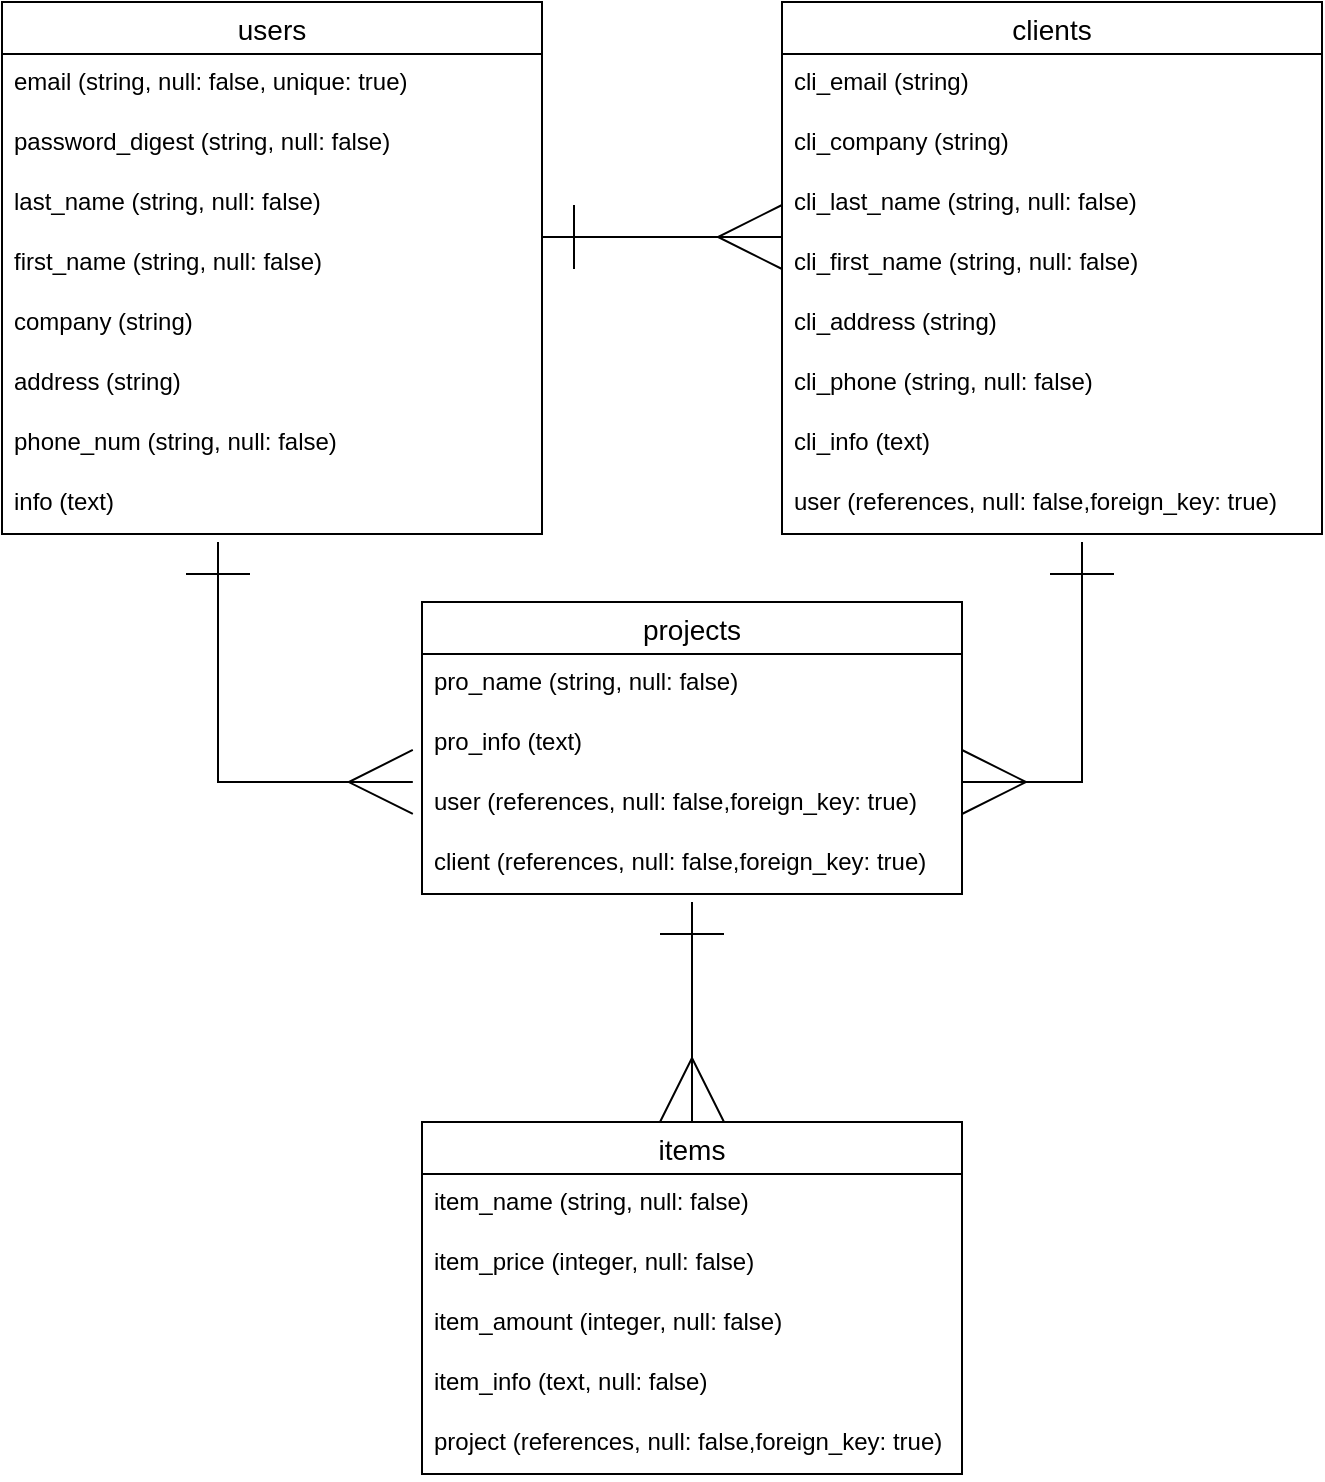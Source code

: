 <mxfile>
    <diagram id="WxAzYA_LUO64ZyQ45D3Q" name="ページ1">
        <mxGraphModel dx="645" dy="667" grid="1" gridSize="10" guides="1" tooltips="1" connect="1" arrows="1" fold="1" page="1" pageScale="1" pageWidth="827" pageHeight="1169" math="0" shadow="0">
            <root>
                <mxCell id="0"/>
                <mxCell id="1" parent="0"/>
                <mxCell id="2" value="users" style="swimlane;fontStyle=0;childLayout=stackLayout;horizontal=1;startSize=26;horizontalStack=0;resizeParent=1;resizeParentMax=0;resizeLast=0;collapsible=1;marginBottom=0;align=center;fontSize=14;" parent="1" vertex="1">
                    <mxGeometry x="60" y="50" width="270" height="266" as="geometry">
                        <mxRectangle x="70" y="170" width="70" height="26" as="alternateBounds"/>
                    </mxGeometry>
                </mxCell>
                <mxCell id="4" value="email (string, null: false, unique: true)" style="text;strokeColor=none;fillColor=none;spacingLeft=4;spacingRight=4;overflow=hidden;rotatable=0;points=[[0,0.5],[1,0.5]];portConstraint=eastwest;fontSize=12;" parent="2" vertex="1">
                    <mxGeometry y="26" width="270" height="30" as="geometry"/>
                </mxCell>
                <mxCell id="5" value="password_digest (string, null: false)" style="text;strokeColor=none;fillColor=none;spacingLeft=4;spacingRight=4;overflow=hidden;rotatable=0;points=[[0,0.5],[1,0.5]];portConstraint=eastwest;fontSize=12;" parent="2" vertex="1">
                    <mxGeometry y="56" width="270" height="30" as="geometry"/>
                </mxCell>
                <mxCell id="6" value="last_name (string, null: false)&#10;" style="text;strokeColor=none;fillColor=none;spacingLeft=4;spacingRight=4;overflow=hidden;rotatable=0;points=[[0,0.5],[1,0.5]];portConstraint=eastwest;fontSize=12;" parent="2" vertex="1">
                    <mxGeometry y="86" width="270" height="30" as="geometry"/>
                </mxCell>
                <mxCell id="9" value="first_name (string, null: false)" style="text;strokeColor=none;fillColor=none;spacingLeft=4;spacingRight=4;overflow=hidden;rotatable=0;points=[[0,0.5],[1,0.5]];portConstraint=eastwest;fontSize=12;" parent="2" vertex="1">
                    <mxGeometry y="116" width="270" height="30" as="geometry"/>
                </mxCell>
                <mxCell id="3" value="company (string)" style="text;strokeColor=none;fillColor=none;spacingLeft=4;spacingRight=4;overflow=hidden;rotatable=0;points=[[0,0.5],[1,0.5]];portConstraint=eastwest;fontSize=12;" parent="2" vertex="1">
                    <mxGeometry y="146" width="270" height="30" as="geometry"/>
                </mxCell>
                <mxCell id="11" value="address (string)" style="text;strokeColor=none;fillColor=none;spacingLeft=4;spacingRight=4;overflow=hidden;rotatable=0;points=[[0,0.5],[1,0.5]];portConstraint=eastwest;fontSize=12;" parent="2" vertex="1">
                    <mxGeometry y="176" width="270" height="30" as="geometry"/>
                </mxCell>
                <mxCell id="19" value="phone_num (string, null: false)" style="text;strokeColor=none;fillColor=none;spacingLeft=4;spacingRight=4;overflow=hidden;rotatable=0;points=[[0,0.5],[1,0.5]];portConstraint=eastwest;fontSize=12;" parent="2" vertex="1">
                    <mxGeometry y="206" width="270" height="30" as="geometry"/>
                </mxCell>
                <mxCell id="52" value="info (text)" style="text;strokeColor=none;fillColor=none;spacingLeft=4;spacingRight=4;overflow=hidden;rotatable=0;points=[[0,0.5],[1,0.5]];portConstraint=eastwest;fontSize=12;" parent="2" vertex="1">
                    <mxGeometry y="236" width="270" height="30" as="geometry"/>
                </mxCell>
                <mxCell id="12" value="clients" style="swimlane;fontStyle=0;childLayout=stackLayout;horizontal=1;startSize=26;horizontalStack=0;resizeParent=1;resizeParentMax=0;resizeLast=0;collapsible=1;marginBottom=0;align=center;fontSize=14;" parent="1" vertex="1">
                    <mxGeometry x="450" y="50" width="270" height="266" as="geometry">
                        <mxRectangle x="70" y="170" width="70" height="26" as="alternateBounds"/>
                    </mxGeometry>
                </mxCell>
                <mxCell id="13" value="cli_email (string)" style="text;strokeColor=none;fillColor=none;spacingLeft=4;spacingRight=4;overflow=hidden;rotatable=0;points=[[0,0.5],[1,0.5]];portConstraint=eastwest;fontSize=12;" parent="12" vertex="1">
                    <mxGeometry y="26" width="270" height="30" as="geometry"/>
                </mxCell>
                <mxCell id="15" value="cli_company (string)" style="text;strokeColor=none;fillColor=none;spacingLeft=4;spacingRight=4;overflow=hidden;rotatable=0;points=[[0,0.5],[1,0.5]];portConstraint=eastwest;fontSize=12;" parent="12" vertex="1">
                    <mxGeometry y="56" width="270" height="30" as="geometry"/>
                </mxCell>
                <mxCell id="16" value="cli_last_name (string, null: false)&#10;" style="text;strokeColor=none;fillColor=none;spacingLeft=4;spacingRight=4;overflow=hidden;rotatable=0;points=[[0,0.5],[1,0.5]];portConstraint=eastwest;fontSize=12;" parent="12" vertex="1">
                    <mxGeometry y="86" width="270" height="30" as="geometry"/>
                </mxCell>
                <mxCell id="60" value="cli_first_name (string, null: false)" style="text;strokeColor=none;fillColor=none;spacingLeft=4;spacingRight=4;overflow=hidden;rotatable=0;points=[[0,0.5],[1,0.5]];portConstraint=eastwest;fontSize=12;" parent="12" vertex="1">
                    <mxGeometry y="116" width="270" height="30" as="geometry"/>
                </mxCell>
                <mxCell id="18" value="cli_address (string)" style="text;strokeColor=none;fillColor=none;spacingLeft=4;spacingRight=4;overflow=hidden;rotatable=0;points=[[0,0.5],[1,0.5]];portConstraint=eastwest;fontSize=12;" parent="12" vertex="1">
                    <mxGeometry y="146" width="270" height="30" as="geometry"/>
                </mxCell>
                <mxCell id="36" value="cli_phone (string, null: false)" style="text;strokeColor=none;fillColor=none;spacingLeft=4;spacingRight=4;overflow=hidden;rotatable=0;points=[[0,0.5],[1,0.5]];portConstraint=eastwest;fontSize=12;" parent="12" vertex="1">
                    <mxGeometry y="176" width="270" height="30" as="geometry"/>
                </mxCell>
                <mxCell id="54" value="cli_info (text)" style="text;strokeColor=none;fillColor=none;spacingLeft=4;spacingRight=4;overflow=hidden;rotatable=0;points=[[0,0.5],[1,0.5]];portConstraint=eastwest;fontSize=12;" parent="12" vertex="1">
                    <mxGeometry y="206" width="270" height="30" as="geometry"/>
                </mxCell>
                <mxCell id="53" value="user (references, null: false,foreign_key: true)" style="text;strokeColor=none;fillColor=none;spacingLeft=4;spacingRight=4;overflow=hidden;rotatable=0;points=[[0,0.5],[1,0.5]];portConstraint=eastwest;fontSize=12;" parent="12" vertex="1">
                    <mxGeometry y="236" width="270" height="30" as="geometry"/>
                </mxCell>
                <mxCell id="20" value="" style="endArrow=ERmany;html=1;rounded=0;endFill=0;startSize=30;startArrow=ERone;startFill=0;endSize=30;exitX=1;exitY=0.5;exitDx=0;exitDy=0;entryX=0;entryY=0.5;entryDx=0;entryDy=0;" parent="1" edge="1">
                    <mxGeometry relative="1" as="geometry">
                        <mxPoint x="330" y="167.5" as="sourcePoint"/>
                        <mxPoint x="450" y="167.5" as="targetPoint"/>
                    </mxGeometry>
                </mxCell>
                <mxCell id="21" value="projects" style="swimlane;fontStyle=0;childLayout=stackLayout;horizontal=1;startSize=26;horizontalStack=0;resizeParent=1;resizeParentMax=0;resizeLast=0;collapsible=1;marginBottom=0;align=center;fontSize=14;" parent="1" vertex="1">
                    <mxGeometry x="270" y="350" width="270" height="146" as="geometry">
                        <mxRectangle x="70" y="170" width="70" height="26" as="alternateBounds"/>
                    </mxGeometry>
                </mxCell>
                <mxCell id="25" value="pro_name (string, null: false)" style="text;strokeColor=none;fillColor=none;spacingLeft=4;spacingRight=4;overflow=hidden;rotatable=0;points=[[0,0.5],[1,0.5]];portConstraint=eastwest;fontSize=12;" parent="21" vertex="1">
                    <mxGeometry y="26" width="270" height="30" as="geometry"/>
                </mxCell>
                <mxCell id="38" value="pro_info (text)" style="text;strokeColor=none;fillColor=none;spacingLeft=4;spacingRight=4;overflow=hidden;rotatable=0;points=[[0,0.5],[1,0.5]];portConstraint=eastwest;fontSize=12;" parent="21" vertex="1">
                    <mxGeometry y="56" width="270" height="30" as="geometry"/>
                </mxCell>
                <mxCell id="37" value="user (references, null: false,foreign_key: true)" style="text;strokeColor=none;fillColor=none;spacingLeft=4;spacingRight=4;overflow=hidden;rotatable=0;points=[[0,0.5],[1,0.5]];portConstraint=eastwest;fontSize=12;" parent="21" vertex="1">
                    <mxGeometry y="86" width="270" height="30" as="geometry"/>
                </mxCell>
                <mxCell id="61" value="client (references, null: false,foreign_key: true)" style="text;strokeColor=none;fillColor=none;spacingLeft=4;spacingRight=4;overflow=hidden;rotatable=0;points=[[0,0.5],[1,0.5]];portConstraint=eastwest;fontSize=12;" parent="21" vertex="1">
                    <mxGeometry y="116" width="270" height="30" as="geometry"/>
                </mxCell>
                <mxCell id="27" value="" style="endArrow=ERmany;html=1;rounded=0;endFill=0;startSize=30;startArrow=ERone;startFill=0;endSize=30;" parent="1" edge="1">
                    <mxGeometry relative="1" as="geometry">
                        <mxPoint x="600" y="320" as="sourcePoint"/>
                        <mxPoint x="540" y="440" as="targetPoint"/>
                        <Array as="points">
                            <mxPoint x="600" y="440"/>
                        </Array>
                    </mxGeometry>
                </mxCell>
                <mxCell id="29" value="" style="endArrow=ERmany;html=1;rounded=0;endFill=0;startSize=30;startArrow=ERone;startFill=0;endSize=30;entryX=-0.017;entryY=0.933;entryDx=0;entryDy=0;entryPerimeter=0;" parent="1" edge="1">
                    <mxGeometry relative="1" as="geometry">
                        <mxPoint x="168" y="320" as="sourcePoint"/>
                        <mxPoint x="265.41" y="439.99" as="targetPoint"/>
                        <Array as="points">
                            <mxPoint x="168" y="440"/>
                            <mxPoint x="240" y="440"/>
                            <mxPoint x="250" y="440"/>
                        </Array>
                    </mxGeometry>
                </mxCell>
                <mxCell id="42" value="items" style="swimlane;fontStyle=0;childLayout=stackLayout;horizontal=1;startSize=26;horizontalStack=0;resizeParent=1;resizeParentMax=0;resizeLast=0;collapsible=1;marginBottom=0;align=center;fontSize=14;" parent="1" vertex="1">
                    <mxGeometry x="270" y="610" width="270" height="176" as="geometry">
                        <mxRectangle x="70" y="170" width="70" height="26" as="alternateBounds"/>
                    </mxGeometry>
                </mxCell>
                <mxCell id="45" value="item_name (string, null: false)" style="text;strokeColor=none;fillColor=none;spacingLeft=4;spacingRight=4;overflow=hidden;rotatable=0;points=[[0,0.5],[1,0.5]];portConstraint=eastwest;fontSize=12;" parent="42" vertex="1">
                    <mxGeometry y="26" width="270" height="30" as="geometry"/>
                </mxCell>
                <mxCell id="46" value="item_price (integer, null: false)" style="text;strokeColor=none;fillColor=none;spacingLeft=4;spacingRight=4;overflow=hidden;rotatable=0;points=[[0,0.5],[1,0.5]];portConstraint=eastwest;fontSize=12;" parent="42" vertex="1">
                    <mxGeometry y="56" width="270" height="30" as="geometry"/>
                </mxCell>
                <mxCell id="51" value="item_amount (integer, null: false)" style="text;strokeColor=none;fillColor=none;spacingLeft=4;spacingRight=4;overflow=hidden;rotatable=0;points=[[0,0.5],[1,0.5]];portConstraint=eastwest;fontSize=12;" parent="42" vertex="1">
                    <mxGeometry y="86" width="270" height="30" as="geometry"/>
                </mxCell>
                <mxCell id="47" value="item_info (text, null: false)" style="text;strokeColor=none;fillColor=none;spacingLeft=4;spacingRight=4;overflow=hidden;rotatable=0;points=[[0,0.5],[1,0.5]];portConstraint=eastwest;fontSize=12;" parent="42" vertex="1">
                    <mxGeometry y="116" width="270" height="30" as="geometry"/>
                </mxCell>
                <mxCell id="48" value="project (references, null: false,foreign_key: true)" style="text;strokeColor=none;fillColor=none;spacingLeft=4;spacingRight=4;overflow=hidden;rotatable=0;points=[[0,0.5],[1,0.5]];portConstraint=eastwest;fontSize=12;" parent="42" vertex="1">
                    <mxGeometry y="146" width="270" height="30" as="geometry"/>
                </mxCell>
                <mxCell id="50" value="" style="endArrow=ERmany;html=1;rounded=0;endFill=0;startSize=30;startArrow=ERone;startFill=0;endSize=30;entryX=0.5;entryY=0;entryDx=0;entryDy=0;" parent="1" target="42" edge="1">
                    <mxGeometry relative="1" as="geometry">
                        <mxPoint x="405" y="500" as="sourcePoint"/>
                        <mxPoint x="460" y="640" as="targetPoint"/>
                        <Array as="points">
                            <mxPoint x="405" y="610"/>
                        </Array>
                    </mxGeometry>
                </mxCell>
            </root>
        </mxGraphModel>
    </diagram>
</mxfile>